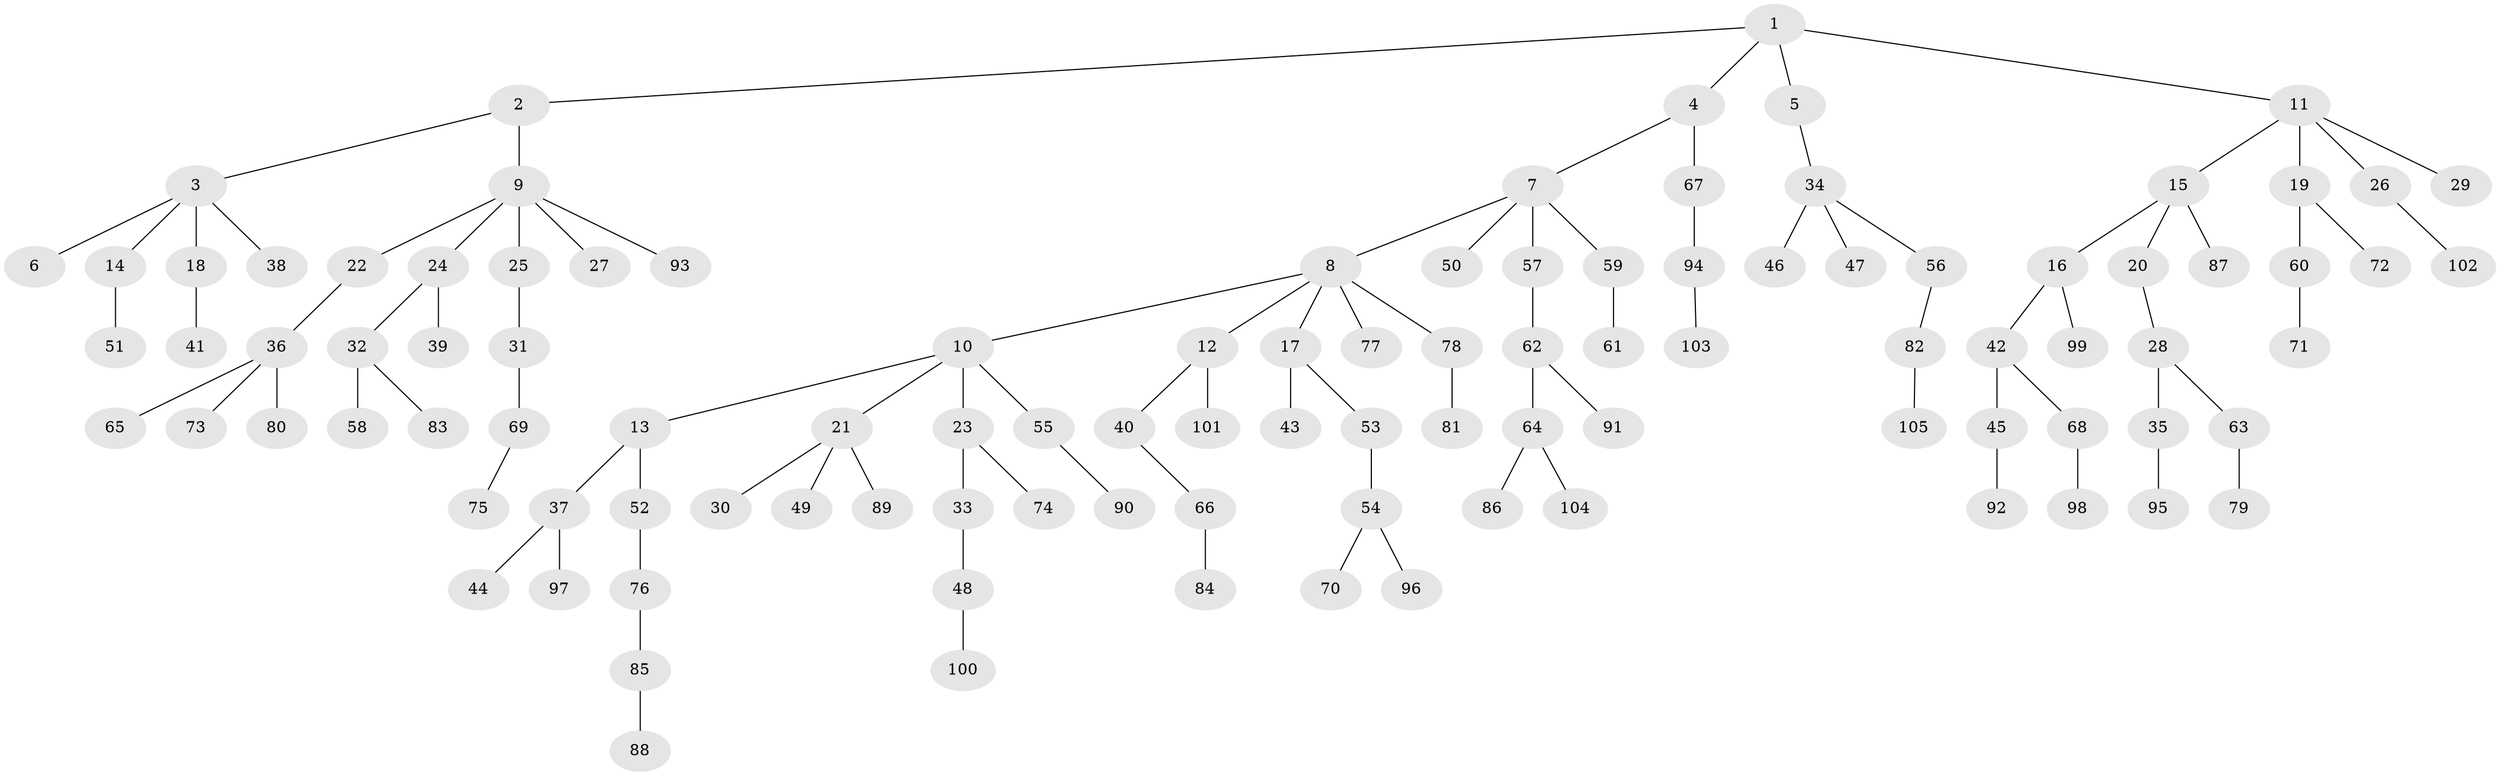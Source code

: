 // Generated by graph-tools (version 1.1) at 2025/15/03/09/25 04:15:38]
// undirected, 105 vertices, 104 edges
graph export_dot {
graph [start="1"]
  node [color=gray90,style=filled];
  1;
  2;
  3;
  4;
  5;
  6;
  7;
  8;
  9;
  10;
  11;
  12;
  13;
  14;
  15;
  16;
  17;
  18;
  19;
  20;
  21;
  22;
  23;
  24;
  25;
  26;
  27;
  28;
  29;
  30;
  31;
  32;
  33;
  34;
  35;
  36;
  37;
  38;
  39;
  40;
  41;
  42;
  43;
  44;
  45;
  46;
  47;
  48;
  49;
  50;
  51;
  52;
  53;
  54;
  55;
  56;
  57;
  58;
  59;
  60;
  61;
  62;
  63;
  64;
  65;
  66;
  67;
  68;
  69;
  70;
  71;
  72;
  73;
  74;
  75;
  76;
  77;
  78;
  79;
  80;
  81;
  82;
  83;
  84;
  85;
  86;
  87;
  88;
  89;
  90;
  91;
  92;
  93;
  94;
  95;
  96;
  97;
  98;
  99;
  100;
  101;
  102;
  103;
  104;
  105;
  1 -- 2;
  1 -- 4;
  1 -- 5;
  1 -- 11;
  2 -- 3;
  2 -- 9;
  3 -- 6;
  3 -- 14;
  3 -- 18;
  3 -- 38;
  4 -- 7;
  4 -- 67;
  5 -- 34;
  7 -- 8;
  7 -- 50;
  7 -- 57;
  7 -- 59;
  8 -- 10;
  8 -- 12;
  8 -- 17;
  8 -- 77;
  8 -- 78;
  9 -- 22;
  9 -- 24;
  9 -- 25;
  9 -- 27;
  9 -- 93;
  10 -- 13;
  10 -- 21;
  10 -- 23;
  10 -- 55;
  11 -- 15;
  11 -- 19;
  11 -- 26;
  11 -- 29;
  12 -- 40;
  12 -- 101;
  13 -- 37;
  13 -- 52;
  14 -- 51;
  15 -- 16;
  15 -- 20;
  15 -- 87;
  16 -- 42;
  16 -- 99;
  17 -- 43;
  17 -- 53;
  18 -- 41;
  19 -- 60;
  19 -- 72;
  20 -- 28;
  21 -- 30;
  21 -- 49;
  21 -- 89;
  22 -- 36;
  23 -- 33;
  23 -- 74;
  24 -- 32;
  24 -- 39;
  25 -- 31;
  26 -- 102;
  28 -- 35;
  28 -- 63;
  31 -- 69;
  32 -- 58;
  32 -- 83;
  33 -- 48;
  34 -- 46;
  34 -- 47;
  34 -- 56;
  35 -- 95;
  36 -- 65;
  36 -- 73;
  36 -- 80;
  37 -- 44;
  37 -- 97;
  40 -- 66;
  42 -- 45;
  42 -- 68;
  45 -- 92;
  48 -- 100;
  52 -- 76;
  53 -- 54;
  54 -- 70;
  54 -- 96;
  55 -- 90;
  56 -- 82;
  57 -- 62;
  59 -- 61;
  60 -- 71;
  62 -- 64;
  62 -- 91;
  63 -- 79;
  64 -- 86;
  64 -- 104;
  66 -- 84;
  67 -- 94;
  68 -- 98;
  69 -- 75;
  76 -- 85;
  78 -- 81;
  82 -- 105;
  85 -- 88;
  94 -- 103;
}
